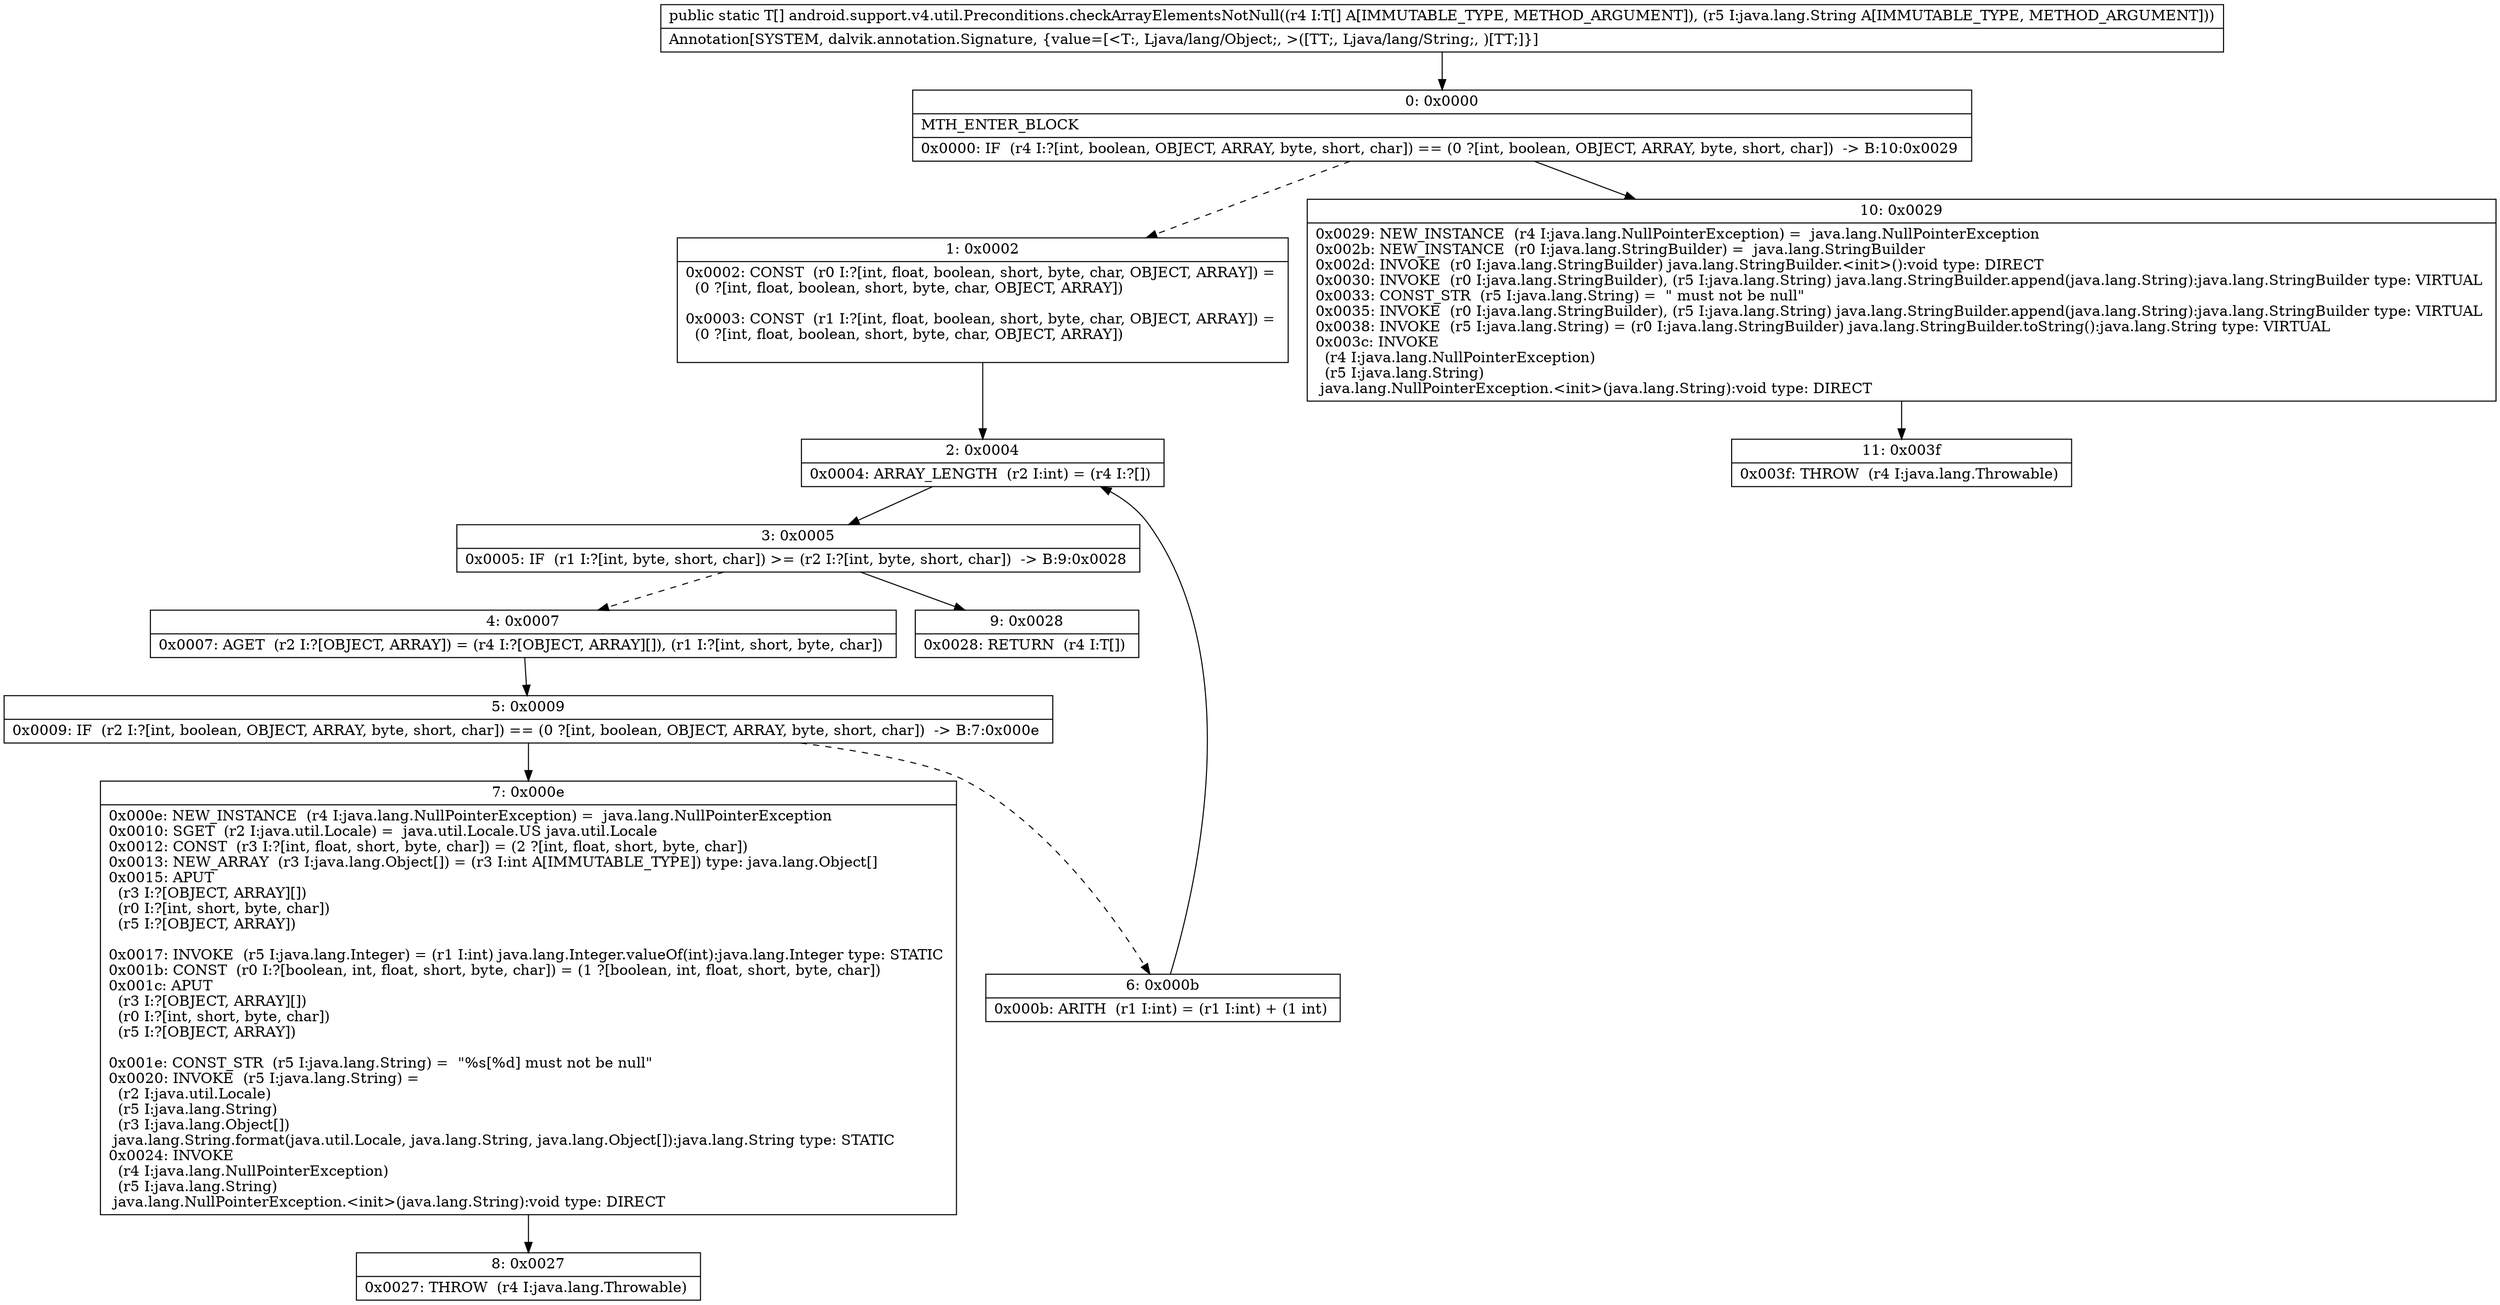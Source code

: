 digraph "CFG forandroid.support.v4.util.Preconditions.checkArrayElementsNotNull([Ljava\/lang\/Object;Ljava\/lang\/String;)[Ljava\/lang\/Object;" {
Node_0 [shape=record,label="{0\:\ 0x0000|MTH_ENTER_BLOCK\l|0x0000: IF  (r4 I:?[int, boolean, OBJECT, ARRAY, byte, short, char]) == (0 ?[int, boolean, OBJECT, ARRAY, byte, short, char])  \-\> B:10:0x0029 \l}"];
Node_1 [shape=record,label="{1\:\ 0x0002|0x0002: CONST  (r0 I:?[int, float, boolean, short, byte, char, OBJECT, ARRAY]) = \l  (0 ?[int, float, boolean, short, byte, char, OBJECT, ARRAY])\l \l0x0003: CONST  (r1 I:?[int, float, boolean, short, byte, char, OBJECT, ARRAY]) = \l  (0 ?[int, float, boolean, short, byte, char, OBJECT, ARRAY])\l \l}"];
Node_2 [shape=record,label="{2\:\ 0x0004|0x0004: ARRAY_LENGTH  (r2 I:int) = (r4 I:?[]) \l}"];
Node_3 [shape=record,label="{3\:\ 0x0005|0x0005: IF  (r1 I:?[int, byte, short, char]) \>= (r2 I:?[int, byte, short, char])  \-\> B:9:0x0028 \l}"];
Node_4 [shape=record,label="{4\:\ 0x0007|0x0007: AGET  (r2 I:?[OBJECT, ARRAY]) = (r4 I:?[OBJECT, ARRAY][]), (r1 I:?[int, short, byte, char]) \l}"];
Node_5 [shape=record,label="{5\:\ 0x0009|0x0009: IF  (r2 I:?[int, boolean, OBJECT, ARRAY, byte, short, char]) == (0 ?[int, boolean, OBJECT, ARRAY, byte, short, char])  \-\> B:7:0x000e \l}"];
Node_6 [shape=record,label="{6\:\ 0x000b|0x000b: ARITH  (r1 I:int) = (r1 I:int) + (1 int) \l}"];
Node_7 [shape=record,label="{7\:\ 0x000e|0x000e: NEW_INSTANCE  (r4 I:java.lang.NullPointerException) =  java.lang.NullPointerException \l0x0010: SGET  (r2 I:java.util.Locale) =  java.util.Locale.US java.util.Locale \l0x0012: CONST  (r3 I:?[int, float, short, byte, char]) = (2 ?[int, float, short, byte, char]) \l0x0013: NEW_ARRAY  (r3 I:java.lang.Object[]) = (r3 I:int A[IMMUTABLE_TYPE]) type: java.lang.Object[] \l0x0015: APUT  \l  (r3 I:?[OBJECT, ARRAY][])\l  (r0 I:?[int, short, byte, char])\l  (r5 I:?[OBJECT, ARRAY])\l \l0x0017: INVOKE  (r5 I:java.lang.Integer) = (r1 I:int) java.lang.Integer.valueOf(int):java.lang.Integer type: STATIC \l0x001b: CONST  (r0 I:?[boolean, int, float, short, byte, char]) = (1 ?[boolean, int, float, short, byte, char]) \l0x001c: APUT  \l  (r3 I:?[OBJECT, ARRAY][])\l  (r0 I:?[int, short, byte, char])\l  (r5 I:?[OBJECT, ARRAY])\l \l0x001e: CONST_STR  (r5 I:java.lang.String) =  \"%s[%d] must not be null\" \l0x0020: INVOKE  (r5 I:java.lang.String) = \l  (r2 I:java.util.Locale)\l  (r5 I:java.lang.String)\l  (r3 I:java.lang.Object[])\l java.lang.String.format(java.util.Locale, java.lang.String, java.lang.Object[]):java.lang.String type: STATIC \l0x0024: INVOKE  \l  (r4 I:java.lang.NullPointerException)\l  (r5 I:java.lang.String)\l java.lang.NullPointerException.\<init\>(java.lang.String):void type: DIRECT \l}"];
Node_8 [shape=record,label="{8\:\ 0x0027|0x0027: THROW  (r4 I:java.lang.Throwable) \l}"];
Node_9 [shape=record,label="{9\:\ 0x0028|0x0028: RETURN  (r4 I:T[]) \l}"];
Node_10 [shape=record,label="{10\:\ 0x0029|0x0029: NEW_INSTANCE  (r4 I:java.lang.NullPointerException) =  java.lang.NullPointerException \l0x002b: NEW_INSTANCE  (r0 I:java.lang.StringBuilder) =  java.lang.StringBuilder \l0x002d: INVOKE  (r0 I:java.lang.StringBuilder) java.lang.StringBuilder.\<init\>():void type: DIRECT \l0x0030: INVOKE  (r0 I:java.lang.StringBuilder), (r5 I:java.lang.String) java.lang.StringBuilder.append(java.lang.String):java.lang.StringBuilder type: VIRTUAL \l0x0033: CONST_STR  (r5 I:java.lang.String) =  \" must not be null\" \l0x0035: INVOKE  (r0 I:java.lang.StringBuilder), (r5 I:java.lang.String) java.lang.StringBuilder.append(java.lang.String):java.lang.StringBuilder type: VIRTUAL \l0x0038: INVOKE  (r5 I:java.lang.String) = (r0 I:java.lang.StringBuilder) java.lang.StringBuilder.toString():java.lang.String type: VIRTUAL \l0x003c: INVOKE  \l  (r4 I:java.lang.NullPointerException)\l  (r5 I:java.lang.String)\l java.lang.NullPointerException.\<init\>(java.lang.String):void type: DIRECT \l}"];
Node_11 [shape=record,label="{11\:\ 0x003f|0x003f: THROW  (r4 I:java.lang.Throwable) \l}"];
MethodNode[shape=record,label="{public static T[] android.support.v4.util.Preconditions.checkArrayElementsNotNull((r4 I:T[] A[IMMUTABLE_TYPE, METHOD_ARGUMENT]), (r5 I:java.lang.String A[IMMUTABLE_TYPE, METHOD_ARGUMENT]))  | Annotation[SYSTEM, dalvik.annotation.Signature, \{value=[\<T:, Ljava\/lang\/Object;, \>([TT;, Ljava\/lang\/String;, )[TT;]\}]\l}"];
MethodNode -> Node_0;
Node_0 -> Node_1[style=dashed];
Node_0 -> Node_10;
Node_1 -> Node_2;
Node_2 -> Node_3;
Node_3 -> Node_4[style=dashed];
Node_3 -> Node_9;
Node_4 -> Node_5;
Node_5 -> Node_6[style=dashed];
Node_5 -> Node_7;
Node_6 -> Node_2;
Node_7 -> Node_8;
Node_10 -> Node_11;
}

